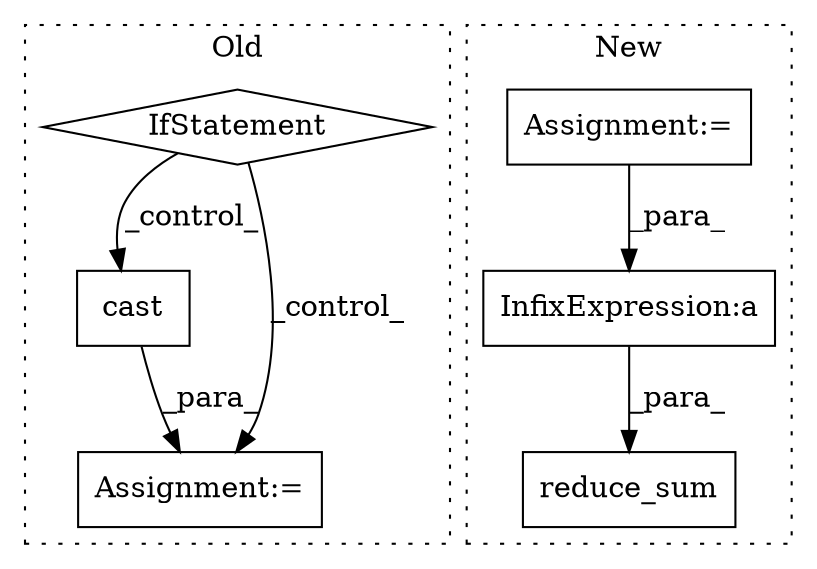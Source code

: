 digraph G {
subgraph cluster0 {
1 [label="cast" a="32" s="12955,12976" l="5,1" shape="box"];
3 [label="Assignment:=" a="7" s="12876" l="1" shape="box"];
6 [label="IfStatement" a="25" s="12685,12698" l="4,2" shape="diamond"];
label = "Old";
style="dotted";
}
subgraph cluster1 {
2 [label="reduce_sum" a="32" s="13310,13351" l="11,1" shape="box"];
4 [label="Assignment:=" a="7" s="12939" l="1" shape="box"];
5 [label="InfixExpression:a" a="27" s="13229" l="3" shape="box"];
label = "New";
style="dotted";
}
1 -> 3 [label="_para_"];
4 -> 5 [label="_para_"];
5 -> 2 [label="_para_"];
6 -> 1 [label="_control_"];
6 -> 3 [label="_control_"];
}